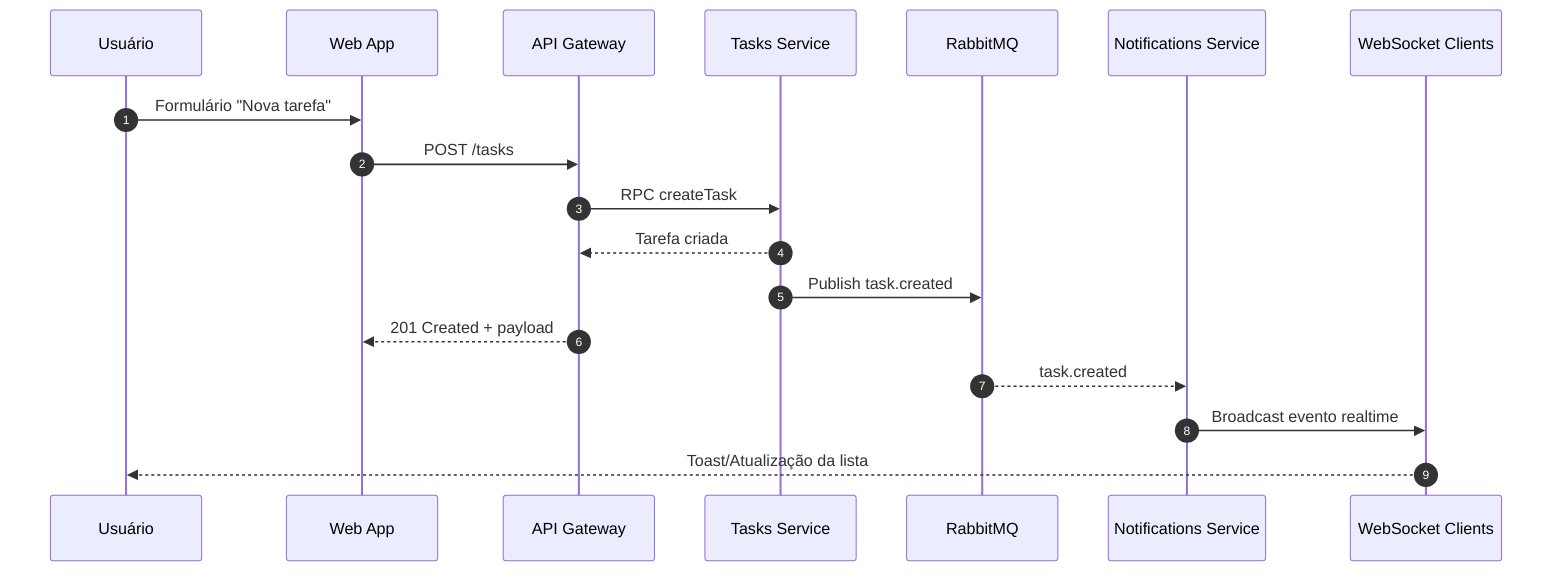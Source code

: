 %% Fluxo de criação de tarefa e notificação

sequenceDiagram
    autonumber
    participant U as Usuário
    participant Web as Web App
    participant API as API Gateway
    participant Tasks as Tasks Service
    participant MQ as RabbitMQ
    participant Notif as Notifications Service
    participant WS as WebSocket Clients

    U->>Web: Formulário "Nova tarefa"
    Web->>API: POST /tasks
    API->>Tasks: RPC createTask
    Tasks-->>API: Tarefa criada
    Tasks->>MQ: Publish task.created
    API-->>Web: 201 Created + payload
    MQ-->>Notif: task.created
    Notif->>WS: Broadcast evento realtime
    WS-->>U: Toast/Atualização da lista